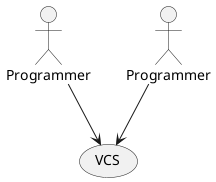 @startuml
actor Programmer as p1
actor Programmer as p2
(VCS) as vcs

p1 --> vcs
p2 --> vcs
@enduml
